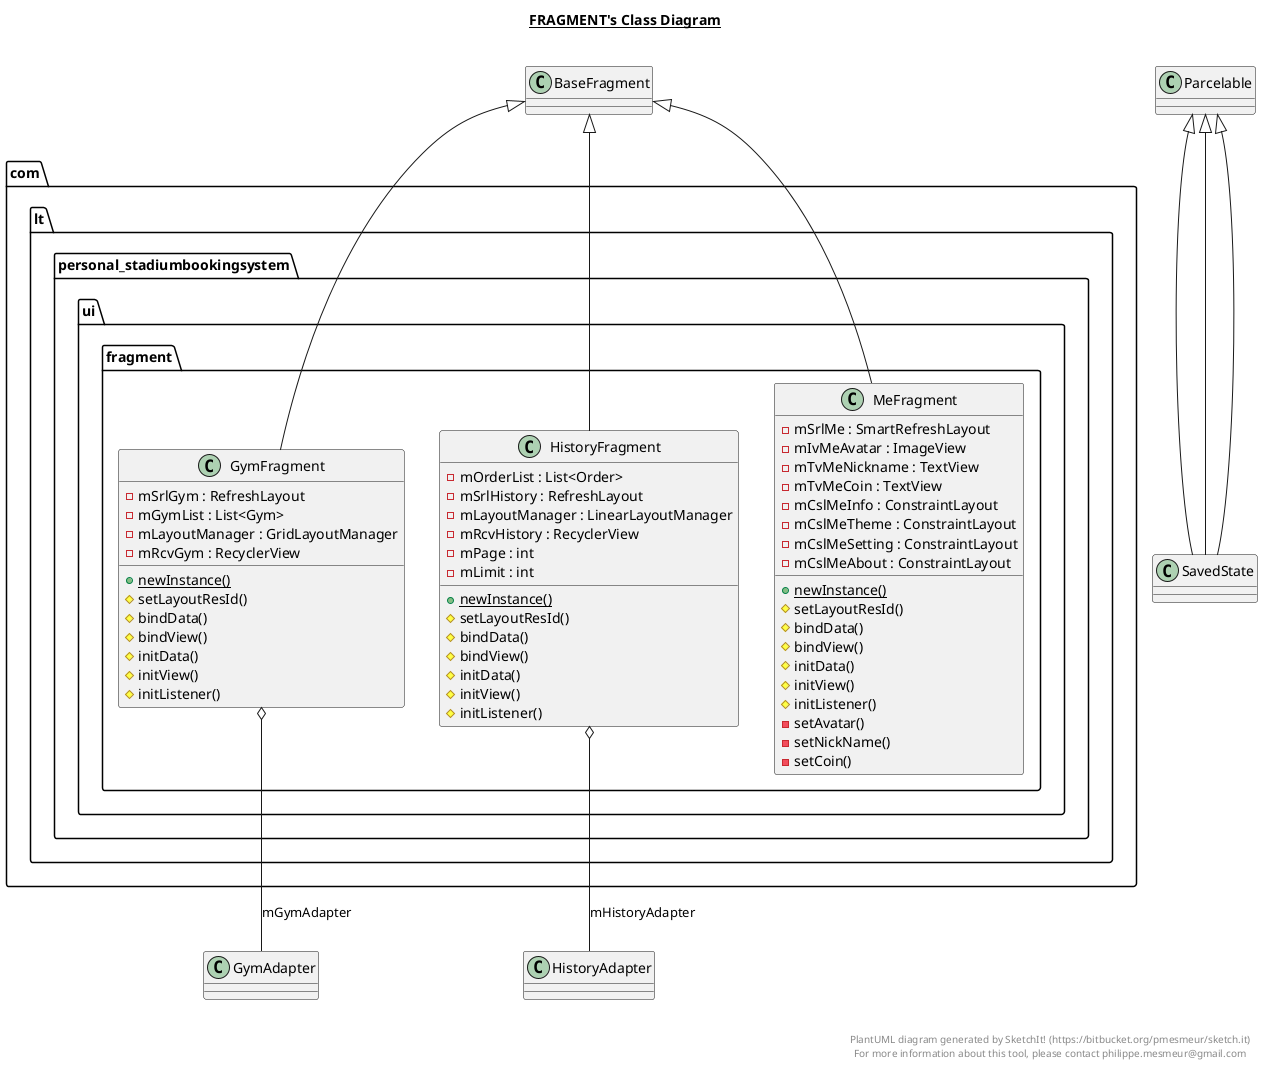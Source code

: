 @startuml

title __FRAGMENT's Class Diagram__\n

  package com.lt.personal_stadiumbookingsystem {
    package com.lt.personal_stadiumbookingsystem.ui.fragment {
      class GymFragment {
          - mSrlGym : RefreshLayout
          - mGymList : List<Gym>
          - mLayoutManager : GridLayoutManager
          - mRcvGym : RecyclerView
          {static} + newInstance()
          # setLayoutResId()
          # bindData()
          # bindView()
          # initData()
          # initView()
          # initListener()
      }
    }
  }
  

  package com.lt.personal_stadiumbookingsystem {
    package com.lt.personal_stadiumbookingsystem.ui.fragment {
      class HistoryFragment {
          - mOrderList : List<Order>
          - mSrlHistory : RefreshLayout
          - mLayoutManager : LinearLayoutManager
          - mRcvHistory : RecyclerView
          - mPage : int
          - mLimit : int
          {static} + newInstance()
          # setLayoutResId()
          # bindData()
          # bindView()
          # initData()
          # initView()
          # initListener()
      }
    }
  }
  

  package com.lt.personal_stadiumbookingsystem {
    package com.lt.personal_stadiumbookingsystem.ui.fragment {
      class MeFragment {
          - mSrlMe : SmartRefreshLayout
          - mIvMeAvatar : ImageView
          - mTvMeNickname : TextView
          - mTvMeCoin : TextView
          - mCslMeInfo : ConstraintLayout
          - mCslMeTheme : ConstraintLayout
          - mCslMeSetting : ConstraintLayout
          - mCslMeAbout : ConstraintLayout
          {static} + newInstance()
          # setLayoutResId()
          # bindData()
          # bindView()
          # initData()
          # initView()
          # initListener()
          - setAvatar()
          - setNickName()
          - setCoin()
      }
    }
  }
  

  GymFragment -up-|> BaseFragment
  GymFragment o-- GymAdapter : mGymAdapter
  SavedState -up-|> Parcelable
  HistoryFragment -up-|> BaseFragment
  HistoryFragment o-- HistoryAdapter : mHistoryAdapter
  SavedState -up-|> Parcelable
  MeFragment -up-|> BaseFragment
  SavedState -up-|> Parcelable


right footer


PlantUML diagram generated by SketchIt! (https://bitbucket.org/pmesmeur/sketch.it)
For more information about this tool, please contact philippe.mesmeur@gmail.com
endfooter

@enduml

